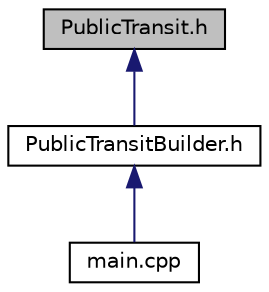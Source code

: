 digraph "PublicTransit.h"
{
 // LATEX_PDF_SIZE
  edge [fontname="Helvetica",fontsize="10",labelfontname="Helvetica",labelfontsize="10"];
  node [fontname="Helvetica",fontsize="10",shape=record];
  Node1 [label="PublicTransit.h",height=0.2,width=0.4,color="black", fillcolor="grey75", style="filled", fontcolor="black",tooltip="Defines the PublicTransit class for managing public transportation infrastructure."];
  Node1 -> Node2 [dir="back",color="midnightblue",fontsize="10",style="solid",fontname="Helvetica"];
  Node2 [label="PublicTransitBuilder.h",height=0.2,width=0.4,color="black", fillcolor="white", style="filled",URL="$PublicTransitBuilder_8h.html",tooltip="Defines the PublicTransitBuilder class for constructing public transit infrastructure."];
  Node2 -> Node3 [dir="back",color="midnightblue",fontsize="10",style="solid",fontname="Helvetica"];
  Node3 [label="main.cpp",height=0.2,width=0.4,color="black", fillcolor="white", style="filled",URL="$main_8cpp.html",tooltip="Main entry point for the City Simulation system."];
}
